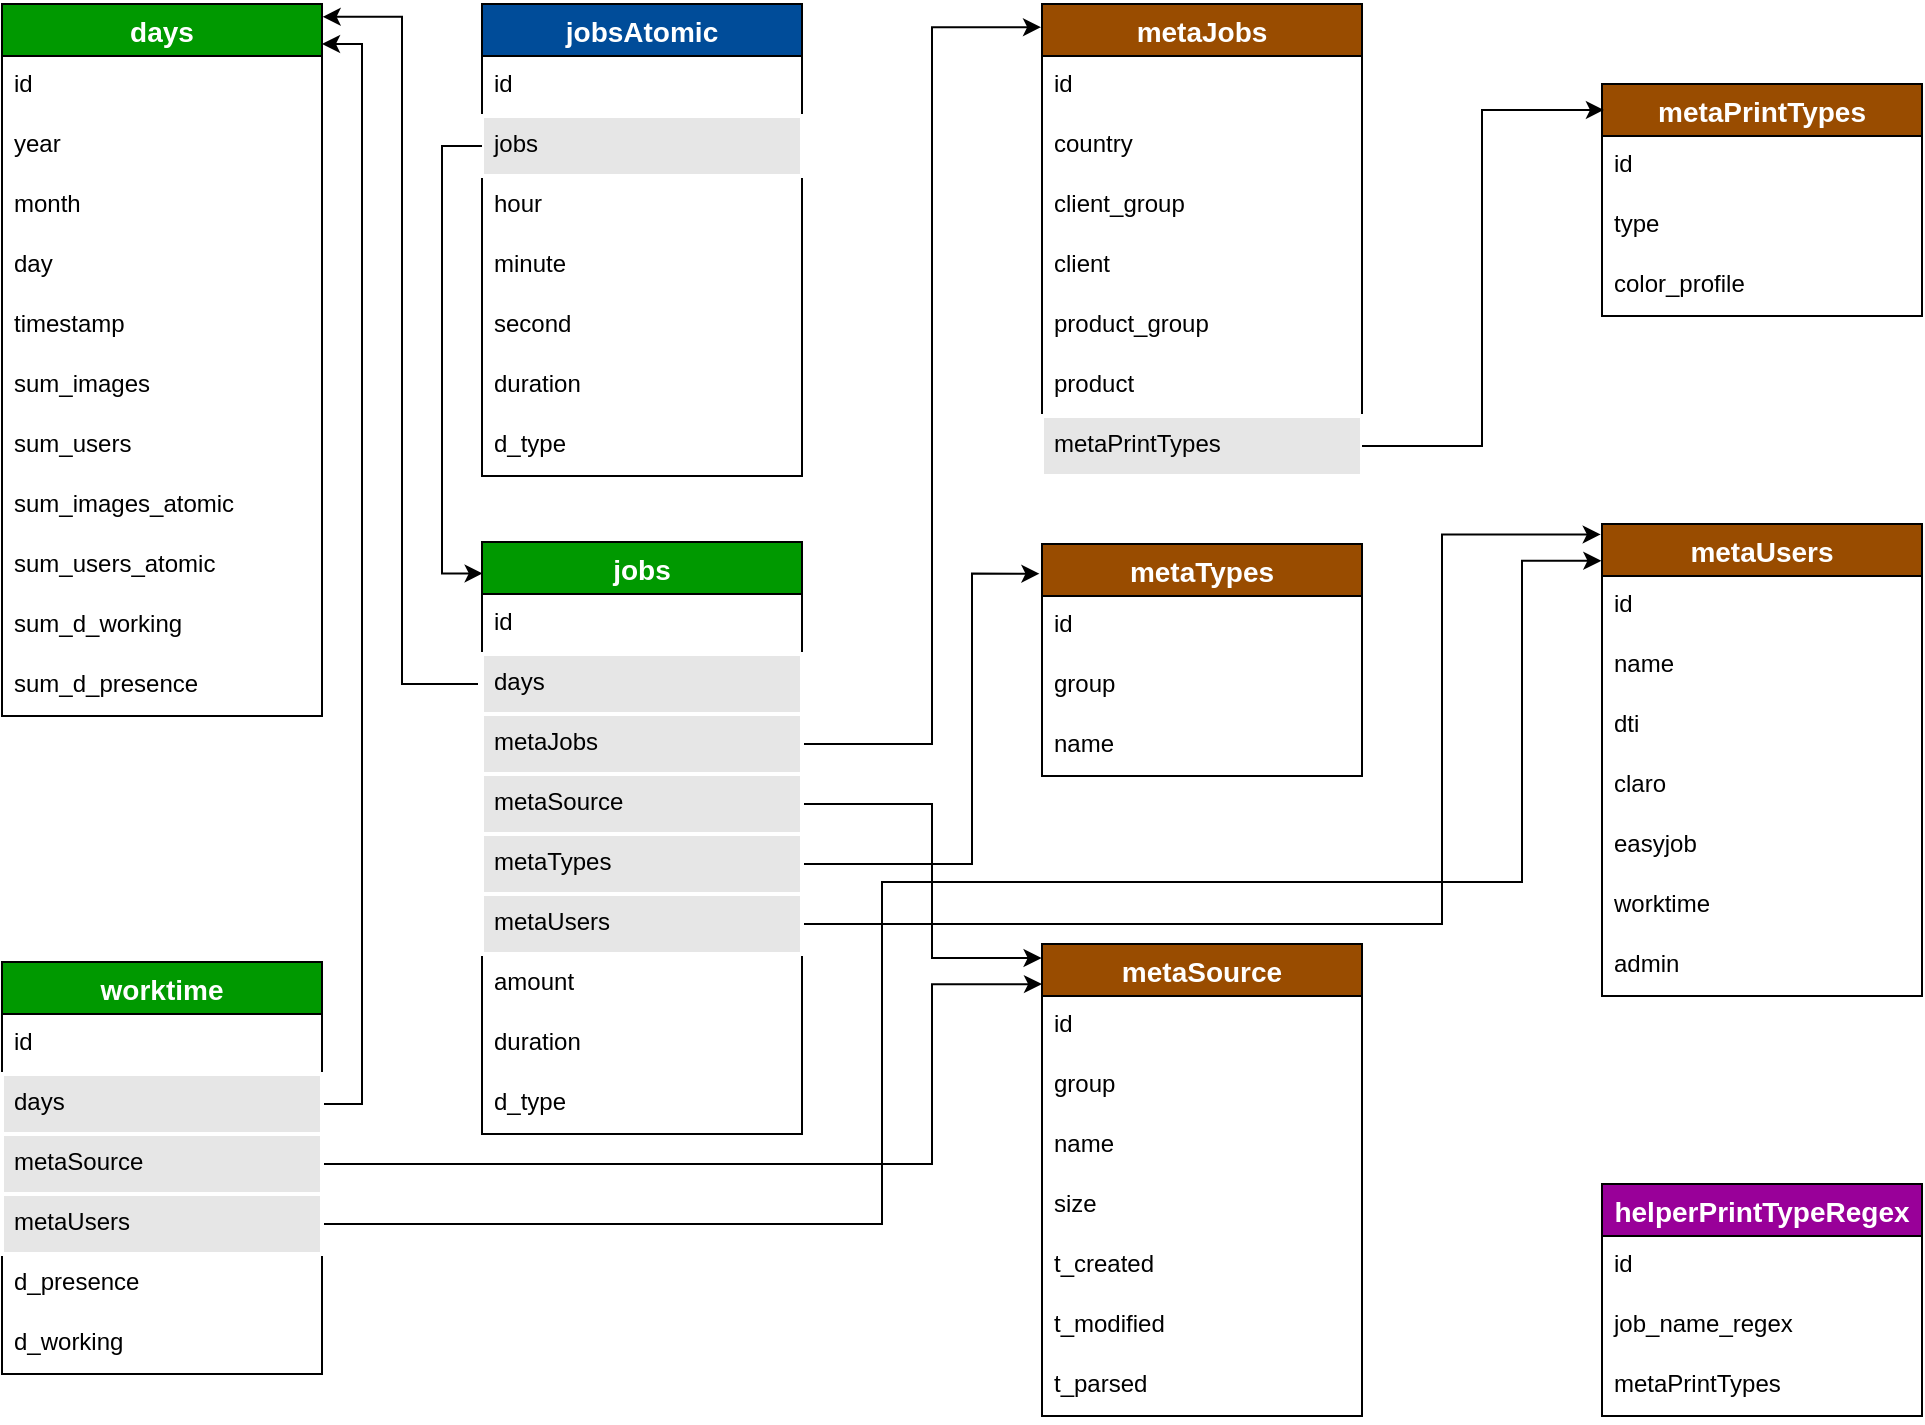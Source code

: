 <mxfile version="13.7.5" type="device"><diagram id="Nui5RllOcZJUUNvVXgBk" name="Page-1"><mxGraphModel dx="1129" dy="1020" grid="1" gridSize="10" guides="1" tooltips="1" connect="1" arrows="1" fold="1" page="1" pageScale="1" pageWidth="1169" pageHeight="827" math="0" shadow="0"><root><mxCell id="0"/><mxCell id="1" parent="0"/><mxCell id="6ghZn7-ZqPxs2sghcfNj-1" value="days" style="swimlane;fontStyle=1;childLayout=stackLayout;horizontal=1;startSize=26;horizontalStack=0;resizeParent=1;resizeParentMax=0;resizeLast=0;collapsible=1;marginBottom=0;align=center;fontSize=14;fontColor=#FFFFFF;fillColor=#009900;" vertex="1" parent="1"><mxGeometry x="105" y="61" width="160" height="356" as="geometry"/></mxCell><mxCell id="6ghZn7-ZqPxs2sghcfNj-2" value="id" style="text;strokeColor=none;fillColor=none;spacingLeft=4;spacingRight=4;overflow=hidden;rotatable=0;points=[[0,0.5],[1,0.5]];portConstraint=eastwest;fontSize=12;" vertex="1" parent="6ghZn7-ZqPxs2sghcfNj-1"><mxGeometry y="26" width="160" height="30" as="geometry"/></mxCell><mxCell id="6ghZn7-ZqPxs2sghcfNj-3" value="year" style="text;strokeColor=none;fillColor=none;spacingLeft=4;spacingRight=4;overflow=hidden;rotatable=0;points=[[0,0.5],[1,0.5]];portConstraint=eastwest;fontSize=12;" vertex="1" parent="6ghZn7-ZqPxs2sghcfNj-1"><mxGeometry y="56" width="160" height="30" as="geometry"/></mxCell><mxCell id="6ghZn7-ZqPxs2sghcfNj-4" value="month" style="text;strokeColor=none;fillColor=none;spacingLeft=4;spacingRight=4;overflow=hidden;rotatable=0;points=[[0,0.5],[1,0.5]];portConstraint=eastwest;fontSize=12;" vertex="1" parent="6ghZn7-ZqPxs2sghcfNj-1"><mxGeometry y="86" width="160" height="30" as="geometry"/></mxCell><mxCell id="6ghZn7-ZqPxs2sghcfNj-5" value="day" style="text;strokeColor=none;fillColor=none;spacingLeft=4;spacingRight=4;overflow=hidden;rotatable=0;points=[[0,0.5],[1,0.5]];portConstraint=eastwest;fontSize=12;" vertex="1" parent="6ghZn7-ZqPxs2sghcfNj-1"><mxGeometry y="116" width="160" height="30" as="geometry"/></mxCell><mxCell id="6ghZn7-ZqPxs2sghcfNj-9" value="timestamp" style="text;strokeColor=none;fillColor=none;spacingLeft=4;spacingRight=4;overflow=hidden;rotatable=0;points=[[0,0.5],[1,0.5]];portConstraint=eastwest;fontSize=12;" vertex="1" parent="6ghZn7-ZqPxs2sghcfNj-1"><mxGeometry y="146" width="160" height="30" as="geometry"/></mxCell><mxCell id="6ghZn7-ZqPxs2sghcfNj-8" value="sum_images" style="text;strokeColor=none;fillColor=none;spacingLeft=4;spacingRight=4;overflow=hidden;rotatable=0;points=[[0,0.5],[1,0.5]];portConstraint=eastwest;fontSize=12;" vertex="1" parent="6ghZn7-ZqPxs2sghcfNj-1"><mxGeometry y="176" width="160" height="30" as="geometry"/></mxCell><mxCell id="6ghZn7-ZqPxs2sghcfNj-7" value="sum_users" style="text;strokeColor=none;fillColor=none;spacingLeft=4;spacingRight=4;overflow=hidden;rotatable=0;points=[[0,0.5],[1,0.5]];portConstraint=eastwest;fontSize=12;" vertex="1" parent="6ghZn7-ZqPxs2sghcfNj-1"><mxGeometry y="206" width="160" height="30" as="geometry"/></mxCell><mxCell id="6ghZn7-ZqPxs2sghcfNj-11" value="sum_images_atomic" style="text;strokeColor=none;fillColor=none;spacingLeft=4;spacingRight=4;overflow=hidden;rotatable=0;points=[[0,0.5],[1,0.5]];portConstraint=eastwest;fontSize=12;" vertex="1" parent="6ghZn7-ZqPxs2sghcfNj-1"><mxGeometry y="236" width="160" height="30" as="geometry"/></mxCell><mxCell id="6ghZn7-ZqPxs2sghcfNj-10" value="sum_users_atomic" style="text;strokeColor=none;fillColor=none;spacingLeft=4;spacingRight=4;overflow=hidden;rotatable=0;points=[[0,0.5],[1,0.5]];portConstraint=eastwest;fontSize=12;" vertex="1" parent="6ghZn7-ZqPxs2sghcfNj-1"><mxGeometry y="266" width="160" height="30" as="geometry"/></mxCell><mxCell id="6ghZn7-ZqPxs2sghcfNj-13" value="sum_d_working" style="text;strokeColor=none;fillColor=none;spacingLeft=4;spacingRight=4;overflow=hidden;rotatable=0;points=[[0,0.5],[1,0.5]];portConstraint=eastwest;fontSize=12;" vertex="1" parent="6ghZn7-ZqPxs2sghcfNj-1"><mxGeometry y="296" width="160" height="30" as="geometry"/></mxCell><mxCell id="6ghZn7-ZqPxs2sghcfNj-12" value="sum_d_presence" style="text;strokeColor=none;fillColor=none;spacingLeft=4;spacingRight=4;overflow=hidden;rotatable=0;points=[[0,0.5],[1,0.5]];portConstraint=eastwest;fontSize=12;" vertex="1" parent="6ghZn7-ZqPxs2sghcfNj-1"><mxGeometry y="326" width="160" height="30" as="geometry"/></mxCell><mxCell id="6ghZn7-ZqPxs2sghcfNj-38" value="jobsAtomic" style="swimlane;fontStyle=1;childLayout=stackLayout;horizontal=1;startSize=26;horizontalStack=0;resizeParent=1;resizeParentMax=0;resizeLast=0;collapsible=1;marginBottom=0;align=center;fontSize=14;fontColor=#FFFFFF;fillColor=#004C99;" vertex="1" parent="1"><mxGeometry x="345" y="61" width="160" height="236" as="geometry"/></mxCell><mxCell id="6ghZn7-ZqPxs2sghcfNj-39" value="id" style="text;strokeColor=none;fillColor=none;spacingLeft=4;spacingRight=4;overflow=hidden;rotatable=0;points=[[0,0.5],[1,0.5]];portConstraint=eastwest;fontSize=12;" vertex="1" parent="6ghZn7-ZqPxs2sghcfNj-38"><mxGeometry y="26" width="160" height="30" as="geometry"/></mxCell><mxCell id="6ghZn7-ZqPxs2sghcfNj-40" value="jobs" style="text;strokeColor=#FFFFFF;fillColor=#E6E6E6;spacingLeft=4;spacingRight=4;overflow=hidden;rotatable=0;points=[[0,0.5],[1,0.5]];portConstraint=eastwest;fontSize=12;strokeWidth=2;" vertex="1" parent="6ghZn7-ZqPxs2sghcfNj-38"><mxGeometry y="56" width="160" height="30" as="geometry"/></mxCell><mxCell id="6ghZn7-ZqPxs2sghcfNj-41" value="hour" style="text;strokeColor=none;fillColor=none;spacingLeft=4;spacingRight=4;overflow=hidden;rotatable=0;points=[[0,0.5],[1,0.5]];portConstraint=eastwest;fontSize=12;" vertex="1" parent="6ghZn7-ZqPxs2sghcfNj-38"><mxGeometry y="86" width="160" height="30" as="geometry"/></mxCell><mxCell id="6ghZn7-ZqPxs2sghcfNj-42" value="minute" style="text;strokeColor=none;fillColor=none;spacingLeft=4;spacingRight=4;overflow=hidden;rotatable=0;points=[[0,0.5],[1,0.5]];portConstraint=eastwest;fontSize=12;" vertex="1" parent="6ghZn7-ZqPxs2sghcfNj-38"><mxGeometry y="116" width="160" height="30" as="geometry"/></mxCell><mxCell id="6ghZn7-ZqPxs2sghcfNj-43" value="second" style="text;strokeColor=none;fillColor=none;spacingLeft=4;spacingRight=4;overflow=hidden;rotatable=0;points=[[0,0.5],[1,0.5]];portConstraint=eastwest;fontSize=12;" vertex="1" parent="6ghZn7-ZqPxs2sghcfNj-38"><mxGeometry y="146" width="160" height="30" as="geometry"/></mxCell><mxCell id="6ghZn7-ZqPxs2sghcfNj-44" value="duration" style="text;strokeColor=none;fillColor=none;spacingLeft=4;spacingRight=4;overflow=hidden;rotatable=0;points=[[0,0.5],[1,0.5]];portConstraint=eastwest;fontSize=12;" vertex="1" parent="6ghZn7-ZqPxs2sghcfNj-38"><mxGeometry y="176" width="160" height="30" as="geometry"/></mxCell><mxCell id="6ghZn7-ZqPxs2sghcfNj-132" value="d_type" style="text;strokeColor=none;fillColor=none;spacingLeft=4;spacingRight=4;overflow=hidden;rotatable=0;points=[[0,0.5],[1,0.5]];portConstraint=eastwest;fontSize=12;" vertex="1" parent="6ghZn7-ZqPxs2sghcfNj-38"><mxGeometry y="206" width="160" height="30" as="geometry"/></mxCell><mxCell id="6ghZn7-ZqPxs2sghcfNj-50" style="edgeStyle=orthogonalEdgeStyle;rounded=0;orthogonalLoop=1;jettySize=auto;html=1;entryX=1.002;entryY=0.018;entryDx=0;entryDy=0;entryPerimeter=0;" edge="1" parent="1" source="6ghZn7-ZqPxs2sghcfNj-28" target="6ghZn7-ZqPxs2sghcfNj-1"><mxGeometry relative="1" as="geometry"><Array as="points"><mxPoint x="305" y="353"/><mxPoint x="305" y="67"/><mxPoint x="269" y="67"/></Array></mxGeometry></mxCell><mxCell id="6ghZn7-ZqPxs2sghcfNj-120" style="edgeStyle=orthogonalEdgeStyle;rounded=0;orthogonalLoop=1;jettySize=auto;html=1;exitX=0;exitY=0.5;exitDx=0;exitDy=0;entryX=0.002;entryY=0.053;entryDx=0;entryDy=0;entryPerimeter=0;" edge="1" parent="1" source="6ghZn7-ZqPxs2sghcfNj-40" target="6ghZn7-ZqPxs2sghcfNj-26"><mxGeometry relative="1" as="geometry"/></mxCell><mxCell id="6ghZn7-ZqPxs2sghcfNj-51" value="metaJobs" style="swimlane;fontStyle=1;childLayout=stackLayout;horizontal=1;startSize=26;horizontalStack=0;resizeParent=1;resizeParentMax=0;resizeLast=0;collapsible=1;marginBottom=0;align=center;fontSize=14;fontColor=#FFFFFF;fillColor=#994C00;" vertex="1" parent="1"><mxGeometry x="625" y="61" width="160" height="236" as="geometry"/></mxCell><mxCell id="6ghZn7-ZqPxs2sghcfNj-52" value="id" style="text;strokeColor=none;fillColor=none;spacingLeft=4;spacingRight=4;overflow=hidden;rotatable=0;points=[[0,0.5],[1,0.5]];portConstraint=eastwest;fontSize=12;" vertex="1" parent="6ghZn7-ZqPxs2sghcfNj-51"><mxGeometry y="26" width="160" height="30" as="geometry"/></mxCell><mxCell id="6ghZn7-ZqPxs2sghcfNj-53" value="country" style="text;strokeColor=none;fillColor=none;spacingLeft=4;spacingRight=4;overflow=hidden;rotatable=0;points=[[0,0.5],[1,0.5]];portConstraint=eastwest;fontSize=12;" vertex="1" parent="6ghZn7-ZqPxs2sghcfNj-51"><mxGeometry y="56" width="160" height="30" as="geometry"/></mxCell><mxCell id="6ghZn7-ZqPxs2sghcfNj-54" value="client_group" style="text;strokeColor=none;fillColor=none;spacingLeft=4;spacingRight=4;overflow=hidden;rotatable=0;points=[[0,0.5],[1,0.5]];portConstraint=eastwest;fontSize=12;" vertex="1" parent="6ghZn7-ZqPxs2sghcfNj-51"><mxGeometry y="86" width="160" height="30" as="geometry"/></mxCell><mxCell id="6ghZn7-ZqPxs2sghcfNj-55" value="client" style="text;strokeColor=none;fillColor=none;spacingLeft=4;spacingRight=4;overflow=hidden;rotatable=0;points=[[0,0.5],[1,0.5]];portConstraint=eastwest;fontSize=12;" vertex="1" parent="6ghZn7-ZqPxs2sghcfNj-51"><mxGeometry y="116" width="160" height="30" as="geometry"/></mxCell><mxCell id="6ghZn7-ZqPxs2sghcfNj-56" value="product_group" style="text;strokeColor=none;fillColor=none;spacingLeft=4;spacingRight=4;overflow=hidden;rotatable=0;points=[[0,0.5],[1,0.5]];portConstraint=eastwest;fontSize=12;" vertex="1" parent="6ghZn7-ZqPxs2sghcfNj-51"><mxGeometry y="146" width="160" height="30" as="geometry"/></mxCell><mxCell id="6ghZn7-ZqPxs2sghcfNj-57" value="product" style="text;strokeColor=none;fillColor=none;spacingLeft=4;spacingRight=4;overflow=hidden;rotatable=0;points=[[0,0.5],[1,0.5]];portConstraint=eastwest;fontSize=12;" vertex="1" parent="6ghZn7-ZqPxs2sghcfNj-51"><mxGeometry y="176" width="160" height="30" as="geometry"/></mxCell><mxCell id="6ghZn7-ZqPxs2sghcfNj-58" value="metaPrintTypes" style="text;strokeColor=#FFFFFF;fillColor=#E6E6E6;spacingLeft=4;spacingRight=4;overflow=hidden;rotatable=0;points=[[0,0.5],[1,0.5]];portConstraint=eastwest;fontSize=12;strokeWidth=2;" vertex="1" parent="6ghZn7-ZqPxs2sghcfNj-51"><mxGeometry y="206" width="160" height="30" as="geometry"/></mxCell><mxCell id="6ghZn7-ZqPxs2sghcfNj-99" value="metaUsers" style="swimlane;fontStyle=1;childLayout=stackLayout;horizontal=1;startSize=26;horizontalStack=0;resizeParent=1;resizeParentMax=0;resizeLast=0;collapsible=1;marginBottom=0;align=center;fontSize=14;fontColor=#FFFFFF;fillColor=#994C00;" vertex="1" parent="1"><mxGeometry x="905" y="321" width="160" height="236" as="geometry"/></mxCell><mxCell id="6ghZn7-ZqPxs2sghcfNj-100" value="id" style="text;strokeColor=none;fillColor=none;spacingLeft=4;spacingRight=4;overflow=hidden;rotatable=0;points=[[0,0.5],[1,0.5]];portConstraint=eastwest;fontSize=12;" vertex="1" parent="6ghZn7-ZqPxs2sghcfNj-99"><mxGeometry y="26" width="160" height="30" as="geometry"/></mxCell><mxCell id="6ghZn7-ZqPxs2sghcfNj-101" value="name" style="text;strokeColor=none;fillColor=none;spacingLeft=4;spacingRight=4;overflow=hidden;rotatable=0;points=[[0,0.5],[1,0.5]];portConstraint=eastwest;fontSize=12;" vertex="1" parent="6ghZn7-ZqPxs2sghcfNj-99"><mxGeometry y="56" width="160" height="30" as="geometry"/></mxCell><mxCell id="6ghZn7-ZqPxs2sghcfNj-102" value="dti" style="text;strokeColor=none;fillColor=none;spacingLeft=4;spacingRight=4;overflow=hidden;rotatable=0;points=[[0,0.5],[1,0.5]];portConstraint=eastwest;fontSize=12;" vertex="1" parent="6ghZn7-ZqPxs2sghcfNj-99"><mxGeometry y="86" width="160" height="30" as="geometry"/></mxCell><mxCell id="6ghZn7-ZqPxs2sghcfNj-103" value="claro" style="text;strokeColor=none;fillColor=none;spacingLeft=4;spacingRight=4;overflow=hidden;rotatable=0;points=[[0,0.5],[1,0.5]];portConstraint=eastwest;fontSize=12;" vertex="1" parent="6ghZn7-ZqPxs2sghcfNj-99"><mxGeometry y="116" width="160" height="30" as="geometry"/></mxCell><mxCell id="6ghZn7-ZqPxs2sghcfNj-104" value="easyjob" style="text;strokeColor=none;fillColor=none;spacingLeft=4;spacingRight=4;overflow=hidden;rotatable=0;points=[[0,0.5],[1,0.5]];portConstraint=eastwest;fontSize=12;" vertex="1" parent="6ghZn7-ZqPxs2sghcfNj-99"><mxGeometry y="146" width="160" height="30" as="geometry"/></mxCell><mxCell id="6ghZn7-ZqPxs2sghcfNj-105" value="worktime" style="text;strokeColor=none;fillColor=none;spacingLeft=4;spacingRight=4;overflow=hidden;rotatable=0;points=[[0,0.5],[1,0.5]];portConstraint=eastwest;fontSize=12;" vertex="1" parent="6ghZn7-ZqPxs2sghcfNj-99"><mxGeometry y="176" width="160" height="30" as="geometry"/></mxCell><mxCell id="6ghZn7-ZqPxs2sghcfNj-106" value="admin" style="text;strokeColor=none;fillColor=none;spacingLeft=4;spacingRight=4;overflow=hidden;rotatable=0;points=[[0,0.5],[1,0.5]];portConstraint=eastwest;fontSize=12;" vertex="1" parent="6ghZn7-ZqPxs2sghcfNj-99"><mxGeometry y="206" width="160" height="30" as="geometry"/></mxCell><mxCell id="6ghZn7-ZqPxs2sghcfNj-63" value="metaPrintTypes" style="swimlane;fontStyle=1;childLayout=stackLayout;horizontal=1;startSize=26;horizontalStack=0;resizeParent=1;resizeParentMax=0;resizeLast=0;collapsible=1;marginBottom=0;align=center;fontSize=14;fontColor=#FFFFFF;fillColor=#994C00;" vertex="1" parent="1"><mxGeometry x="905" y="101" width="160" height="116" as="geometry"/></mxCell><mxCell id="6ghZn7-ZqPxs2sghcfNj-64" value="id" style="text;strokeColor=none;fillColor=none;spacingLeft=4;spacingRight=4;overflow=hidden;rotatable=0;points=[[0,0.5],[1,0.5]];portConstraint=eastwest;fontSize=12;" vertex="1" parent="6ghZn7-ZqPxs2sghcfNj-63"><mxGeometry y="26" width="160" height="30" as="geometry"/></mxCell><mxCell id="6ghZn7-ZqPxs2sghcfNj-65" value="type" style="text;strokeColor=none;fillColor=none;spacingLeft=4;spacingRight=4;overflow=hidden;rotatable=0;points=[[0,0.5],[1,0.5]];portConstraint=eastwest;fontSize=12;" vertex="1" parent="6ghZn7-ZqPxs2sghcfNj-63"><mxGeometry y="56" width="160" height="30" as="geometry"/></mxCell><mxCell id="6ghZn7-ZqPxs2sghcfNj-66" value="color_profile" style="text;strokeColor=none;fillColor=none;spacingLeft=4;spacingRight=4;overflow=hidden;rotatable=0;points=[[0,0.5],[1,0.5]];portConstraint=eastwest;fontSize=12;" vertex="1" parent="6ghZn7-ZqPxs2sghcfNj-63"><mxGeometry y="86" width="160" height="30" as="geometry"/></mxCell><mxCell id="6ghZn7-ZqPxs2sghcfNj-111" value="helperPrintTypeRegex" style="swimlane;fontStyle=1;childLayout=stackLayout;horizontal=1;startSize=26;horizontalStack=0;resizeParent=1;resizeParentMax=0;resizeLast=0;collapsible=1;marginBottom=0;align=center;fontSize=14;fontColor=#FFFFFF;fillColor=#990099;" vertex="1" parent="1"><mxGeometry x="905" y="651" width="160" height="116" as="geometry"/></mxCell><mxCell id="6ghZn7-ZqPxs2sghcfNj-112" value="id" style="text;strokeColor=none;fillColor=none;spacingLeft=4;spacingRight=4;overflow=hidden;rotatable=0;points=[[0,0.5],[1,0.5]];portConstraint=eastwest;fontSize=12;" vertex="1" parent="6ghZn7-ZqPxs2sghcfNj-111"><mxGeometry y="26" width="160" height="30" as="geometry"/></mxCell><mxCell id="6ghZn7-ZqPxs2sghcfNj-113" value="job_name_regex" style="text;strokeColor=none;fillColor=none;spacingLeft=4;spacingRight=4;overflow=hidden;rotatable=0;points=[[0,0.5],[1,0.5]];portConstraint=eastwest;fontSize=12;" vertex="1" parent="6ghZn7-ZqPxs2sghcfNj-111"><mxGeometry y="56" width="160" height="30" as="geometry"/></mxCell><mxCell id="6ghZn7-ZqPxs2sghcfNj-118" value="metaPrintTypes" style="text;strokeColor=none;fillColor=none;spacingLeft=4;spacingRight=4;overflow=hidden;rotatable=0;points=[[0,0.5],[1,0.5]];portConstraint=eastwest;fontSize=12;" vertex="1" parent="6ghZn7-ZqPxs2sghcfNj-111"><mxGeometry y="86" width="160" height="30" as="geometry"/></mxCell><mxCell id="6ghZn7-ZqPxs2sghcfNj-122" style="edgeStyle=orthogonalEdgeStyle;rounded=0;orthogonalLoop=1;jettySize=auto;html=1;exitX=1;exitY=0.5;exitDx=0;exitDy=0;entryX=-0.003;entryY=0.049;entryDx=0;entryDy=0;entryPerimeter=0;" edge="1" parent="1" source="6ghZn7-ZqPxs2sghcfNj-29" target="6ghZn7-ZqPxs2sghcfNj-51"><mxGeometry relative="1" as="geometry"><Array as="points"><mxPoint x="570" y="431"/><mxPoint x="570" y="73"/></Array></mxGeometry></mxCell><mxCell id="6ghZn7-ZqPxs2sghcfNj-123" style="edgeStyle=orthogonalEdgeStyle;rounded=0;orthogonalLoop=1;jettySize=auto;html=1;exitX=1;exitY=0.5;exitDx=0;exitDy=0;entryX=-0.001;entryY=0.029;entryDx=0;entryDy=0;entryPerimeter=0;" edge="1" parent="1" source="6ghZn7-ZqPxs2sghcfNj-30" target="6ghZn7-ZqPxs2sghcfNj-75"><mxGeometry relative="1" as="geometry"><Array as="points"><mxPoint x="570" y="461"/><mxPoint x="570" y="538"/><mxPoint x="625" y="538"/></Array></mxGeometry></mxCell><mxCell id="6ghZn7-ZqPxs2sghcfNj-124" style="edgeStyle=orthogonalEdgeStyle;rounded=0;orthogonalLoop=1;jettySize=auto;html=1;exitX=1;exitY=0.5;exitDx=0;exitDy=0;entryX=0;entryY=0.085;entryDx=0;entryDy=0;entryPerimeter=0;" edge="1" parent="1" source="6ghZn7-ZqPxs2sghcfNj-17" target="6ghZn7-ZqPxs2sghcfNj-75"><mxGeometry relative="1" as="geometry"><Array as="points"><mxPoint x="570" y="641"/><mxPoint x="570" y="551"/></Array></mxGeometry></mxCell><mxCell id="6ghZn7-ZqPxs2sghcfNj-125" style="edgeStyle=orthogonalEdgeStyle;rounded=0;orthogonalLoop=1;jettySize=auto;html=1;exitX=1;exitY=0.5;exitDx=0;exitDy=0;entryX=-0.008;entryY=0.128;entryDx=0;entryDy=0;entryPerimeter=0;" edge="1" parent="1" source="6ghZn7-ZqPxs2sghcfNj-31" target="6ghZn7-ZqPxs2sghcfNj-87"><mxGeometry relative="1" as="geometry"><Array as="points"><mxPoint x="590" y="491"/><mxPoint x="590" y="346"/></Array></mxGeometry></mxCell><mxCell id="6ghZn7-ZqPxs2sghcfNj-126" style="edgeStyle=orthogonalEdgeStyle;rounded=0;orthogonalLoop=1;jettySize=auto;html=1;exitX=1;exitY=0.5;exitDx=0;exitDy=0;entryX=-0.004;entryY=0.022;entryDx=0;entryDy=0;entryPerimeter=0;" edge="1" parent="1" source="6ghZn7-ZqPxs2sghcfNj-32" target="6ghZn7-ZqPxs2sghcfNj-99"><mxGeometry relative="1" as="geometry"><mxPoint x="904" y="331" as="targetPoint"/><Array as="points"><mxPoint x="825" y="521"/><mxPoint x="825" y="326"/></Array></mxGeometry></mxCell><mxCell id="6ghZn7-ZqPxs2sghcfNj-87" value="metaTypes" style="swimlane;fontStyle=1;childLayout=stackLayout;horizontal=1;startSize=26;horizontalStack=0;resizeParent=1;resizeParentMax=0;resizeLast=0;collapsible=1;marginBottom=0;align=center;fontSize=14;fontColor=#FFFFFF;fillColor=#994C00;" vertex="1" parent="1"><mxGeometry x="625" y="331" width="160" height="116" as="geometry"/></mxCell><mxCell id="6ghZn7-ZqPxs2sghcfNj-88" value="id" style="text;strokeColor=none;fillColor=none;spacingLeft=4;spacingRight=4;overflow=hidden;rotatable=0;points=[[0,0.5],[1,0.5]];portConstraint=eastwest;fontSize=12;" vertex="1" parent="6ghZn7-ZqPxs2sghcfNj-87"><mxGeometry y="26" width="160" height="30" as="geometry"/></mxCell><mxCell id="6ghZn7-ZqPxs2sghcfNj-89" value="group" style="text;strokeColor=none;fillColor=none;spacingLeft=4;spacingRight=4;overflow=hidden;rotatable=0;points=[[0,0.5],[1,0.5]];portConstraint=eastwest;fontSize=12;" vertex="1" parent="6ghZn7-ZqPxs2sghcfNj-87"><mxGeometry y="56" width="160" height="30" as="geometry"/></mxCell><mxCell id="6ghZn7-ZqPxs2sghcfNj-90" value="name" style="text;strokeColor=none;fillColor=none;spacingLeft=4;spacingRight=4;overflow=hidden;rotatable=0;points=[[0,0.5],[1,0.5]];portConstraint=eastwest;fontSize=12;" vertex="1" parent="6ghZn7-ZqPxs2sghcfNj-87"><mxGeometry y="86" width="160" height="30" as="geometry"/></mxCell><mxCell id="6ghZn7-ZqPxs2sghcfNj-127" style="edgeStyle=orthogonalEdgeStyle;rounded=0;orthogonalLoop=1;jettySize=auto;html=1;exitX=1;exitY=0.5;exitDx=0;exitDy=0;" edge="1" parent="1" source="6ghZn7-ZqPxs2sghcfNj-16"><mxGeometry relative="1" as="geometry"><mxPoint x="265" y="81" as="targetPoint"/><Array as="points"><mxPoint x="285" y="611"/><mxPoint x="285" y="81"/></Array></mxGeometry></mxCell><mxCell id="6ghZn7-ZqPxs2sghcfNj-128" style="edgeStyle=orthogonalEdgeStyle;rounded=0;orthogonalLoop=1;jettySize=auto;html=1;exitX=1;exitY=0.5;exitDx=0;exitDy=0;entryX=-0.002;entryY=0.078;entryDx=0;entryDy=0;entryPerimeter=0;" edge="1" parent="1" source="6ghZn7-ZqPxs2sghcfNj-18" target="6ghZn7-ZqPxs2sghcfNj-99"><mxGeometry relative="1" as="geometry"><Array as="points"><mxPoint x="545" y="671"/><mxPoint x="545" y="500"/><mxPoint x="865" y="500"/><mxPoint x="865" y="339"/></Array></mxGeometry></mxCell><mxCell id="6ghZn7-ZqPxs2sghcfNj-129" style="edgeStyle=orthogonalEdgeStyle;rounded=0;orthogonalLoop=1;jettySize=auto;html=1;exitX=1;exitY=0.5;exitDx=0;exitDy=0;entryX=0.006;entryY=0.112;entryDx=0;entryDy=0;entryPerimeter=0;" edge="1" parent="1" source="6ghZn7-ZqPxs2sghcfNj-58" target="6ghZn7-ZqPxs2sghcfNj-63"><mxGeometry relative="1" as="geometry"/></mxCell><mxCell id="6ghZn7-ZqPxs2sghcfNj-14" value="worktime" style="swimlane;fontStyle=1;childLayout=stackLayout;horizontal=1;startSize=26;horizontalStack=0;resizeParent=1;resizeParentMax=0;resizeLast=0;collapsible=1;marginBottom=0;align=center;fontSize=14;fontColor=#FFFFFF;fillColor=#009900;" vertex="1" parent="1"><mxGeometry x="105" y="540" width="160" height="206" as="geometry"/></mxCell><mxCell id="6ghZn7-ZqPxs2sghcfNj-15" value="id" style="text;strokeColor=none;fillColor=none;spacingLeft=4;spacingRight=4;overflow=hidden;rotatable=0;points=[[0,0.5],[1,0.5]];portConstraint=eastwest;fontSize=12;" vertex="1" parent="6ghZn7-ZqPxs2sghcfNj-14"><mxGeometry y="26" width="160" height="30" as="geometry"/></mxCell><mxCell id="6ghZn7-ZqPxs2sghcfNj-16" value="days" style="text;strokeColor=#FFFFFF;fillColor=#E6E6E6;spacingLeft=4;spacingRight=4;overflow=hidden;rotatable=0;points=[[0,0.5],[1,0.5]];portConstraint=eastwest;fontSize=12;strokeWidth=2;" vertex="1" parent="6ghZn7-ZqPxs2sghcfNj-14"><mxGeometry y="56" width="160" height="30" as="geometry"/></mxCell><mxCell id="6ghZn7-ZqPxs2sghcfNj-17" value="metaSource" style="text;strokeColor=#FFFFFF;fillColor=#E6E6E6;spacingLeft=4;spacingRight=4;overflow=hidden;rotatable=0;points=[[0,0.5],[1,0.5]];portConstraint=eastwest;fontSize=12;strokeWidth=2;" vertex="1" parent="6ghZn7-ZqPxs2sghcfNj-14"><mxGeometry y="86" width="160" height="30" as="geometry"/></mxCell><mxCell id="6ghZn7-ZqPxs2sghcfNj-18" value="metaUsers" style="text;strokeColor=#FFFFFF;fillColor=#E6E6E6;spacingLeft=4;spacingRight=4;overflow=hidden;rotatable=0;points=[[0,0.5],[1,0.5]];portConstraint=eastwest;fontSize=12;strokeWidth=2;" vertex="1" parent="6ghZn7-ZqPxs2sghcfNj-14"><mxGeometry y="116" width="160" height="30" as="geometry"/></mxCell><mxCell id="6ghZn7-ZqPxs2sghcfNj-19" value="d_presence" style="text;strokeColor=none;fillColor=none;spacingLeft=4;spacingRight=4;overflow=hidden;rotatable=0;points=[[0,0.5],[1,0.5]];portConstraint=eastwest;fontSize=12;" vertex="1" parent="6ghZn7-ZqPxs2sghcfNj-14"><mxGeometry y="146" width="160" height="30" as="geometry"/></mxCell><mxCell id="6ghZn7-ZqPxs2sghcfNj-20" value="d_working" style="text;strokeColor=none;fillColor=none;spacingLeft=4;spacingRight=4;overflow=hidden;rotatable=0;points=[[0,0.5],[1,0.5]];portConstraint=eastwest;fontSize=12;" vertex="1" parent="6ghZn7-ZqPxs2sghcfNj-14"><mxGeometry y="176" width="160" height="30" as="geometry"/></mxCell><mxCell id="6ghZn7-ZqPxs2sghcfNj-26" value="jobs" style="swimlane;fontStyle=1;childLayout=stackLayout;horizontal=1;startSize=26;horizontalStack=0;resizeParent=1;resizeParentMax=0;resizeLast=0;collapsible=1;marginBottom=0;align=center;fontSize=14;fontColor=#FFFFFF;fillColor=#009900;" vertex="1" parent="1"><mxGeometry x="345" y="330" width="160" height="296" as="geometry"/></mxCell><mxCell id="6ghZn7-ZqPxs2sghcfNj-27" value="id" style="text;strokeColor=none;fillColor=none;spacingLeft=4;spacingRight=4;overflow=hidden;rotatable=0;points=[[0,0.5],[1,0.5]];portConstraint=eastwest;fontSize=12;" vertex="1" parent="6ghZn7-ZqPxs2sghcfNj-26"><mxGeometry y="26" width="160" height="30" as="geometry"/></mxCell><mxCell id="6ghZn7-ZqPxs2sghcfNj-28" value="days" style="text;spacingLeft=4;spacingRight=4;overflow=hidden;rotatable=0;points=[[0,0.5],[1,0.5]];portConstraint=eastwest;fontSize=12;fillColor=#E6E6E6;strokeWidth=2;perimeterSpacing=2;strokeColor=#FFFFFF;" vertex="1" parent="6ghZn7-ZqPxs2sghcfNj-26"><mxGeometry y="56" width="160" height="30" as="geometry"/></mxCell><mxCell id="6ghZn7-ZqPxs2sghcfNj-29" value="metaJobs" style="text;strokeColor=#FFFFFF;spacingLeft=4;spacingRight=4;overflow=hidden;rotatable=0;points=[[0,0.5],[1,0.5]];portConstraint=eastwest;fontSize=12;fillColor=#E6E6E6;strokeWidth=2;" vertex="1" parent="6ghZn7-ZqPxs2sghcfNj-26"><mxGeometry y="86" width="160" height="30" as="geometry"/></mxCell><mxCell id="6ghZn7-ZqPxs2sghcfNj-30" value="metaSource" style="text;strokeColor=#FFFFFF;fillColor=#E6E6E6;spacingLeft=4;spacingRight=4;overflow=hidden;rotatable=0;points=[[0,0.5],[1,0.5]];portConstraint=eastwest;fontSize=12;strokeWidth=2;" vertex="1" parent="6ghZn7-ZqPxs2sghcfNj-26"><mxGeometry y="116" width="160" height="30" as="geometry"/></mxCell><mxCell id="6ghZn7-ZqPxs2sghcfNj-31" value="metaTypes" style="text;strokeColor=#FFFFFF;fillColor=#E6E6E6;spacingLeft=4;spacingRight=4;overflow=hidden;rotatable=0;points=[[0,0.5],[1,0.5]];portConstraint=eastwest;fontSize=12;strokeWidth=2;" vertex="1" parent="6ghZn7-ZqPxs2sghcfNj-26"><mxGeometry y="146" width="160" height="30" as="geometry"/></mxCell><mxCell id="6ghZn7-ZqPxs2sghcfNj-32" value="metaUsers" style="text;strokeColor=#FFFFFF;fillColor=#E6E6E6;spacingLeft=4;spacingRight=4;overflow=hidden;rotatable=0;points=[[0,0.5],[1,0.5]];portConstraint=eastwest;fontSize=12;strokeWidth=2;" vertex="1" parent="6ghZn7-ZqPxs2sghcfNj-26"><mxGeometry y="176" width="160" height="30" as="geometry"/></mxCell><mxCell id="6ghZn7-ZqPxs2sghcfNj-33" value="amount" style="text;strokeColor=none;fillColor=none;spacingLeft=4;spacingRight=4;overflow=hidden;rotatable=0;points=[[0,0.5],[1,0.5]];portConstraint=eastwest;fontSize=12;" vertex="1" parent="6ghZn7-ZqPxs2sghcfNj-26"><mxGeometry y="206" width="160" height="30" as="geometry"/></mxCell><mxCell id="6ghZn7-ZqPxs2sghcfNj-34" value="duration" style="text;strokeColor=none;fillColor=none;spacingLeft=4;spacingRight=4;overflow=hidden;rotatable=0;points=[[0,0.5],[1,0.5]];portConstraint=eastwest;fontSize=12;" vertex="1" parent="6ghZn7-ZqPxs2sghcfNj-26"><mxGeometry y="236" width="160" height="30" as="geometry"/></mxCell><mxCell id="6ghZn7-ZqPxs2sghcfNj-131" value="d_type" style="text;strokeColor=none;fillColor=none;spacingLeft=4;spacingRight=4;overflow=hidden;rotatable=0;points=[[0,0.5],[1,0.5]];portConstraint=eastwest;fontSize=12;" vertex="1" parent="6ghZn7-ZqPxs2sghcfNj-26"><mxGeometry y="266" width="160" height="30" as="geometry"/></mxCell><mxCell id="6ghZn7-ZqPxs2sghcfNj-75" value="metaSource" style="swimlane;fontStyle=1;childLayout=stackLayout;horizontal=1;startSize=26;horizontalStack=0;resizeParent=1;resizeParentMax=0;resizeLast=0;collapsible=1;marginBottom=0;align=center;fontSize=14;fontColor=#FFFFFF;fillColor=#994C00;" vertex="1" parent="1"><mxGeometry x="625" y="531" width="160" height="236" as="geometry"/></mxCell><mxCell id="6ghZn7-ZqPxs2sghcfNj-76" value="id" style="text;strokeColor=none;fillColor=none;spacingLeft=4;spacingRight=4;overflow=hidden;rotatable=0;points=[[0,0.5],[1,0.5]];portConstraint=eastwest;fontSize=12;" vertex="1" parent="6ghZn7-ZqPxs2sghcfNj-75"><mxGeometry y="26" width="160" height="30" as="geometry"/></mxCell><mxCell id="6ghZn7-ZqPxs2sghcfNj-77" value="group" style="text;strokeColor=none;fillColor=none;spacingLeft=4;spacingRight=4;overflow=hidden;rotatable=0;points=[[0,0.5],[1,0.5]];portConstraint=eastwest;fontSize=12;" vertex="1" parent="6ghZn7-ZqPxs2sghcfNj-75"><mxGeometry y="56" width="160" height="30" as="geometry"/></mxCell><mxCell id="6ghZn7-ZqPxs2sghcfNj-78" value="name" style="text;strokeColor=none;fillColor=none;spacingLeft=4;spacingRight=4;overflow=hidden;rotatable=0;points=[[0,0.5],[1,0.5]];portConstraint=eastwest;fontSize=12;" vertex="1" parent="6ghZn7-ZqPxs2sghcfNj-75"><mxGeometry y="86" width="160" height="30" as="geometry"/></mxCell><mxCell id="6ghZn7-ZqPxs2sghcfNj-133" value="size" style="text;strokeColor=none;fillColor=none;spacingLeft=4;spacingRight=4;overflow=hidden;rotatable=0;points=[[0,0.5],[1,0.5]];portConstraint=eastwest;fontSize=12;" vertex="1" parent="6ghZn7-ZqPxs2sghcfNj-75"><mxGeometry y="116" width="160" height="30" as="geometry"/></mxCell><mxCell id="6ghZn7-ZqPxs2sghcfNj-79" value="t_created" style="text;strokeColor=none;fillColor=none;spacingLeft=4;spacingRight=4;overflow=hidden;rotatable=0;points=[[0,0.5],[1,0.5]];portConstraint=eastwest;fontSize=12;" vertex="1" parent="6ghZn7-ZqPxs2sghcfNj-75"><mxGeometry y="146" width="160" height="30" as="geometry"/></mxCell><mxCell id="6ghZn7-ZqPxs2sghcfNj-80" value="t_modified" style="text;strokeColor=none;fillColor=none;spacingLeft=4;spacingRight=4;overflow=hidden;rotatable=0;points=[[0,0.5],[1,0.5]];portConstraint=eastwest;fontSize=12;" vertex="1" parent="6ghZn7-ZqPxs2sghcfNj-75"><mxGeometry y="176" width="160" height="30" as="geometry"/></mxCell><mxCell id="6ghZn7-ZqPxs2sghcfNj-81" value="t_parsed" style="text;strokeColor=none;fillColor=none;spacingLeft=4;spacingRight=4;overflow=hidden;rotatable=0;points=[[0,0.5],[1,0.5]];portConstraint=eastwest;fontSize=12;" vertex="1" parent="6ghZn7-ZqPxs2sghcfNj-75"><mxGeometry y="206" width="160" height="30" as="geometry"/></mxCell></root></mxGraphModel></diagram></mxfile>